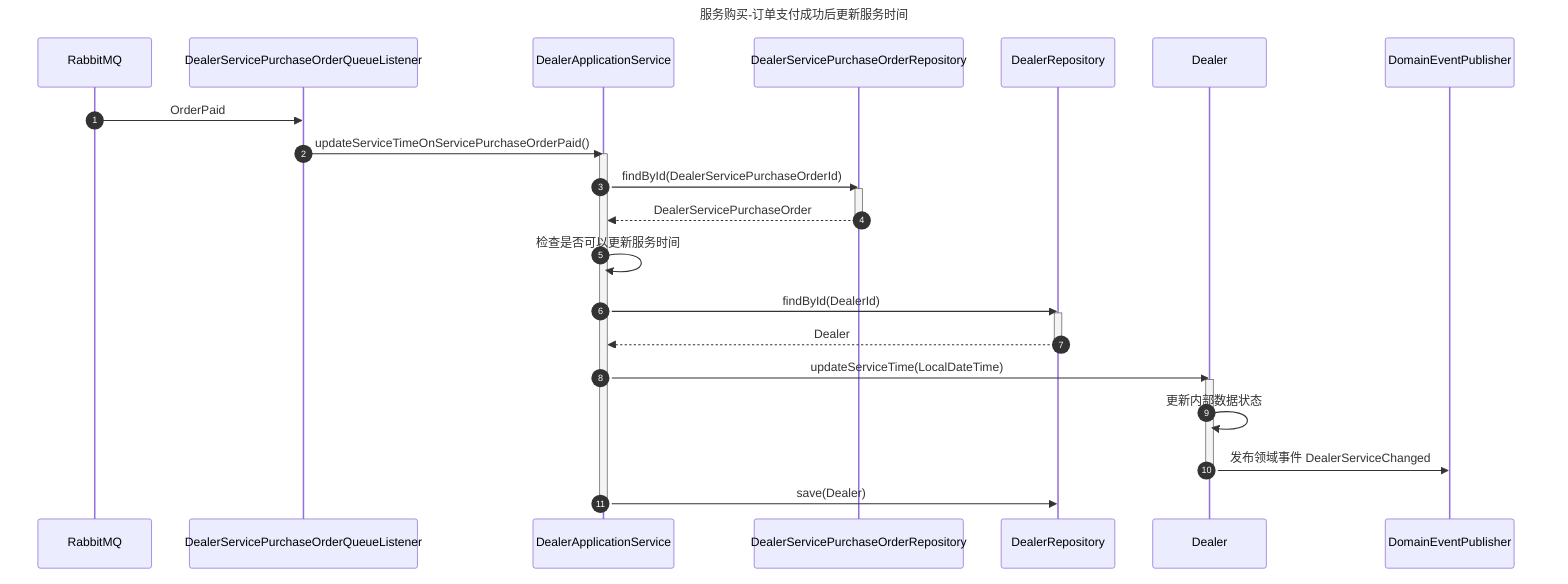 sequenceDiagram
    title 服务购买-订单支付成功后更新服务时间

    autonumber

    participant RabbitMQ
    participant DealerServicePurchaseOrderQueueListener
    participant DealerApplicationService
    participant DealerServicePurchaseOrderRepository
    participant DealerRepository
    participant Dealer

    participant DomainEventPublisher

    RabbitMQ->>DealerServicePurchaseOrderQueueListener: OrderPaid

    DealerServicePurchaseOrderQueueListener->>DealerApplicationService: updateServiceTimeOnServicePurchaseOrderPaid()

    activate DealerApplicationService

    DealerApplicationService->>DealerServicePurchaseOrderRepository: findById(DealerServicePurchaseOrderId)

    activate DealerServicePurchaseOrderRepository
    DealerServicePurchaseOrderRepository-->>DealerApplicationService: DealerServicePurchaseOrder
    deactivate DealerServicePurchaseOrderRepository

    DealerApplicationService->>DealerApplicationService: 检查是否可以更新服务时间

    DealerApplicationService->>DealerRepository: findById(DealerId)

    activate DealerRepository
    DealerRepository-->>DealerApplicationService: Dealer
    deactivate DealerRepository

    DealerApplicationService->>Dealer: updateServiceTime(LocalDateTime)

    activate Dealer
    Dealer->>Dealer: 更新内部数据状态
    Dealer->>DomainEventPublisher: 发布领域事件 DealerServiceChanged
    deactivate Dealer

    DealerApplicationService->>DealerRepository: save(Dealer)

    deactivate DealerApplicationService